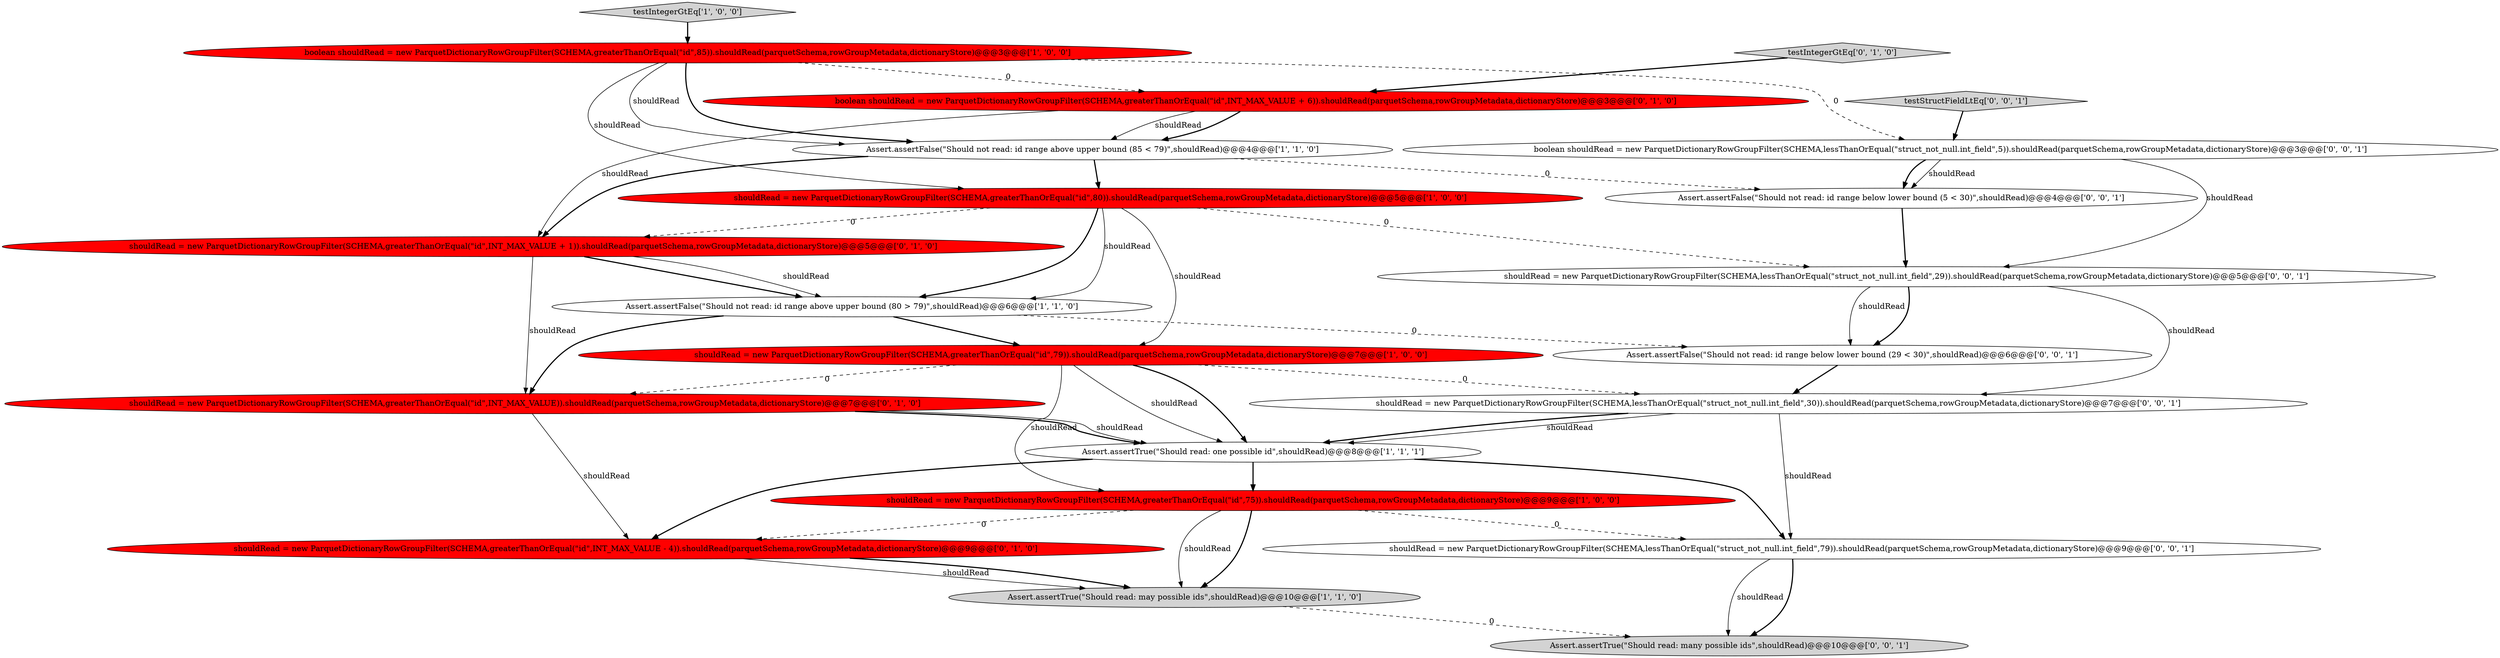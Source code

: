 digraph {
20 [style = filled, label = "Assert.assertTrue(\"Should read: many possible ids\",shouldRead)@@@10@@@['0', '0', '1']", fillcolor = lightgray, shape = ellipse image = "AAA0AAABBB3BBB"];
21 [style = filled, label = "Assert.assertFalse(\"Should not read: id range below lower bound (29 < 30)\",shouldRead)@@@6@@@['0', '0', '1']", fillcolor = white, shape = ellipse image = "AAA0AAABBB3BBB"];
7 [style = filled, label = "Assert.assertTrue(\"Should read: one possible id\",shouldRead)@@@8@@@['1', '1', '1']", fillcolor = white, shape = ellipse image = "AAA0AAABBB1BBB"];
2 [style = filled, label = "Assert.assertTrue(\"Should read: may possible ids\",shouldRead)@@@10@@@['1', '1', '0']", fillcolor = lightgray, shape = ellipse image = "AAA0AAABBB1BBB"];
17 [style = filled, label = "shouldRead = new ParquetDictionaryRowGroupFilter(SCHEMA,lessThanOrEqual(\"struct_not_null.int_field\",30)).shouldRead(parquetSchema,rowGroupMetadata,dictionaryStore)@@@7@@@['0', '0', '1']", fillcolor = white, shape = ellipse image = "AAA0AAABBB3BBB"];
3 [style = filled, label = "boolean shouldRead = new ParquetDictionaryRowGroupFilter(SCHEMA,greaterThanOrEqual(\"id\",85)).shouldRead(parquetSchema,rowGroupMetadata,dictionaryStore)@@@3@@@['1', '0', '0']", fillcolor = red, shape = ellipse image = "AAA1AAABBB1BBB"];
19 [style = filled, label = "shouldRead = new ParquetDictionaryRowGroupFilter(SCHEMA,lessThanOrEqual(\"struct_not_null.int_field\",29)).shouldRead(parquetSchema,rowGroupMetadata,dictionaryStore)@@@5@@@['0', '0', '1']", fillcolor = white, shape = ellipse image = "AAA0AAABBB3BBB"];
11 [style = filled, label = "testIntegerGtEq['0', '1', '0']", fillcolor = lightgray, shape = diamond image = "AAA0AAABBB2BBB"];
9 [style = filled, label = "shouldRead = new ParquetDictionaryRowGroupFilter(SCHEMA,greaterThanOrEqual(\"id\",INT_MAX_VALUE + 1)).shouldRead(parquetSchema,rowGroupMetadata,dictionaryStore)@@@5@@@['0', '1', '0']", fillcolor = red, shape = ellipse image = "AAA1AAABBB2BBB"];
8 [style = filled, label = "testIntegerGtEq['1', '0', '0']", fillcolor = lightgray, shape = diamond image = "AAA0AAABBB1BBB"];
14 [style = filled, label = "testStructFieldLtEq['0', '0', '1']", fillcolor = lightgray, shape = diamond image = "AAA0AAABBB3BBB"];
18 [style = filled, label = "shouldRead = new ParquetDictionaryRowGroupFilter(SCHEMA,lessThanOrEqual(\"struct_not_null.int_field\",79)).shouldRead(parquetSchema,rowGroupMetadata,dictionaryStore)@@@9@@@['0', '0', '1']", fillcolor = white, shape = ellipse image = "AAA0AAABBB3BBB"];
5 [style = filled, label = "shouldRead = new ParquetDictionaryRowGroupFilter(SCHEMA,greaterThanOrEqual(\"id\",80)).shouldRead(parquetSchema,rowGroupMetadata,dictionaryStore)@@@5@@@['1', '0', '0']", fillcolor = red, shape = ellipse image = "AAA1AAABBB1BBB"];
15 [style = filled, label = "boolean shouldRead = new ParquetDictionaryRowGroupFilter(SCHEMA,lessThanOrEqual(\"struct_not_null.int_field\",5)).shouldRead(parquetSchema,rowGroupMetadata,dictionaryStore)@@@3@@@['0', '0', '1']", fillcolor = white, shape = ellipse image = "AAA0AAABBB3BBB"];
10 [style = filled, label = "boolean shouldRead = new ParquetDictionaryRowGroupFilter(SCHEMA,greaterThanOrEqual(\"id\",INT_MAX_VALUE + 6)).shouldRead(parquetSchema,rowGroupMetadata,dictionaryStore)@@@3@@@['0', '1', '0']", fillcolor = red, shape = ellipse image = "AAA1AAABBB2BBB"];
1 [style = filled, label = "shouldRead = new ParquetDictionaryRowGroupFilter(SCHEMA,greaterThanOrEqual(\"id\",79)).shouldRead(parquetSchema,rowGroupMetadata,dictionaryStore)@@@7@@@['1', '0', '0']", fillcolor = red, shape = ellipse image = "AAA1AAABBB1BBB"];
4 [style = filled, label = "Assert.assertFalse(\"Should not read: id range above upper bound (85 < 79)\",shouldRead)@@@4@@@['1', '1', '0']", fillcolor = white, shape = ellipse image = "AAA0AAABBB1BBB"];
6 [style = filled, label = "Assert.assertFalse(\"Should not read: id range above upper bound (80 > 79)\",shouldRead)@@@6@@@['1', '1', '0']", fillcolor = white, shape = ellipse image = "AAA0AAABBB1BBB"];
13 [style = filled, label = "shouldRead = new ParquetDictionaryRowGroupFilter(SCHEMA,greaterThanOrEqual(\"id\",INT_MAX_VALUE)).shouldRead(parquetSchema,rowGroupMetadata,dictionaryStore)@@@7@@@['0', '1', '0']", fillcolor = red, shape = ellipse image = "AAA1AAABBB2BBB"];
0 [style = filled, label = "shouldRead = new ParquetDictionaryRowGroupFilter(SCHEMA,greaterThanOrEqual(\"id\",75)).shouldRead(parquetSchema,rowGroupMetadata,dictionaryStore)@@@9@@@['1', '0', '0']", fillcolor = red, shape = ellipse image = "AAA1AAABBB1BBB"];
16 [style = filled, label = "Assert.assertFalse(\"Should not read: id range below lower bound (5 < 30)\",shouldRead)@@@4@@@['0', '0', '1']", fillcolor = white, shape = ellipse image = "AAA0AAABBB3BBB"];
12 [style = filled, label = "shouldRead = new ParquetDictionaryRowGroupFilter(SCHEMA,greaterThanOrEqual(\"id\",INT_MAX_VALUE - 4)).shouldRead(parquetSchema,rowGroupMetadata,dictionaryStore)@@@9@@@['0', '1', '0']", fillcolor = red, shape = ellipse image = "AAA1AAABBB2BBB"];
4->9 [style = bold, label=""];
6->21 [style = dashed, label="0"];
3->5 [style = solid, label="shouldRead"];
2->20 [style = dashed, label="0"];
4->16 [style = dashed, label="0"];
18->20 [style = solid, label="shouldRead"];
7->12 [style = bold, label=""];
12->2 [style = solid, label="shouldRead"];
5->6 [style = solid, label="shouldRead"];
13->12 [style = solid, label="shouldRead"];
0->2 [style = bold, label=""];
8->3 [style = bold, label=""];
3->4 [style = solid, label="shouldRead"];
5->9 [style = dashed, label="0"];
7->0 [style = bold, label=""];
17->18 [style = solid, label="shouldRead"];
0->12 [style = dashed, label="0"];
1->0 [style = solid, label="shouldRead"];
16->19 [style = bold, label=""];
15->16 [style = bold, label=""];
3->4 [style = bold, label=""];
1->7 [style = bold, label=""];
10->9 [style = solid, label="shouldRead"];
5->1 [style = solid, label="shouldRead"];
9->6 [style = bold, label=""];
1->13 [style = dashed, label="0"];
17->7 [style = bold, label=""];
19->21 [style = solid, label="shouldRead"];
6->1 [style = bold, label=""];
18->20 [style = bold, label=""];
12->2 [style = bold, label=""];
1->17 [style = dashed, label="0"];
10->4 [style = solid, label="shouldRead"];
19->17 [style = solid, label="shouldRead"];
5->6 [style = bold, label=""];
11->10 [style = bold, label=""];
17->7 [style = solid, label="shouldRead"];
13->7 [style = bold, label=""];
6->13 [style = bold, label=""];
9->6 [style = solid, label="shouldRead"];
0->2 [style = solid, label="shouldRead"];
10->4 [style = bold, label=""];
7->18 [style = bold, label=""];
3->15 [style = dashed, label="0"];
0->18 [style = dashed, label="0"];
15->16 [style = solid, label="shouldRead"];
15->19 [style = solid, label="shouldRead"];
14->15 [style = bold, label=""];
3->10 [style = dashed, label="0"];
1->7 [style = solid, label="shouldRead"];
5->19 [style = dashed, label="0"];
4->5 [style = bold, label=""];
21->17 [style = bold, label=""];
9->13 [style = solid, label="shouldRead"];
13->7 [style = solid, label="shouldRead"];
19->21 [style = bold, label=""];
}

